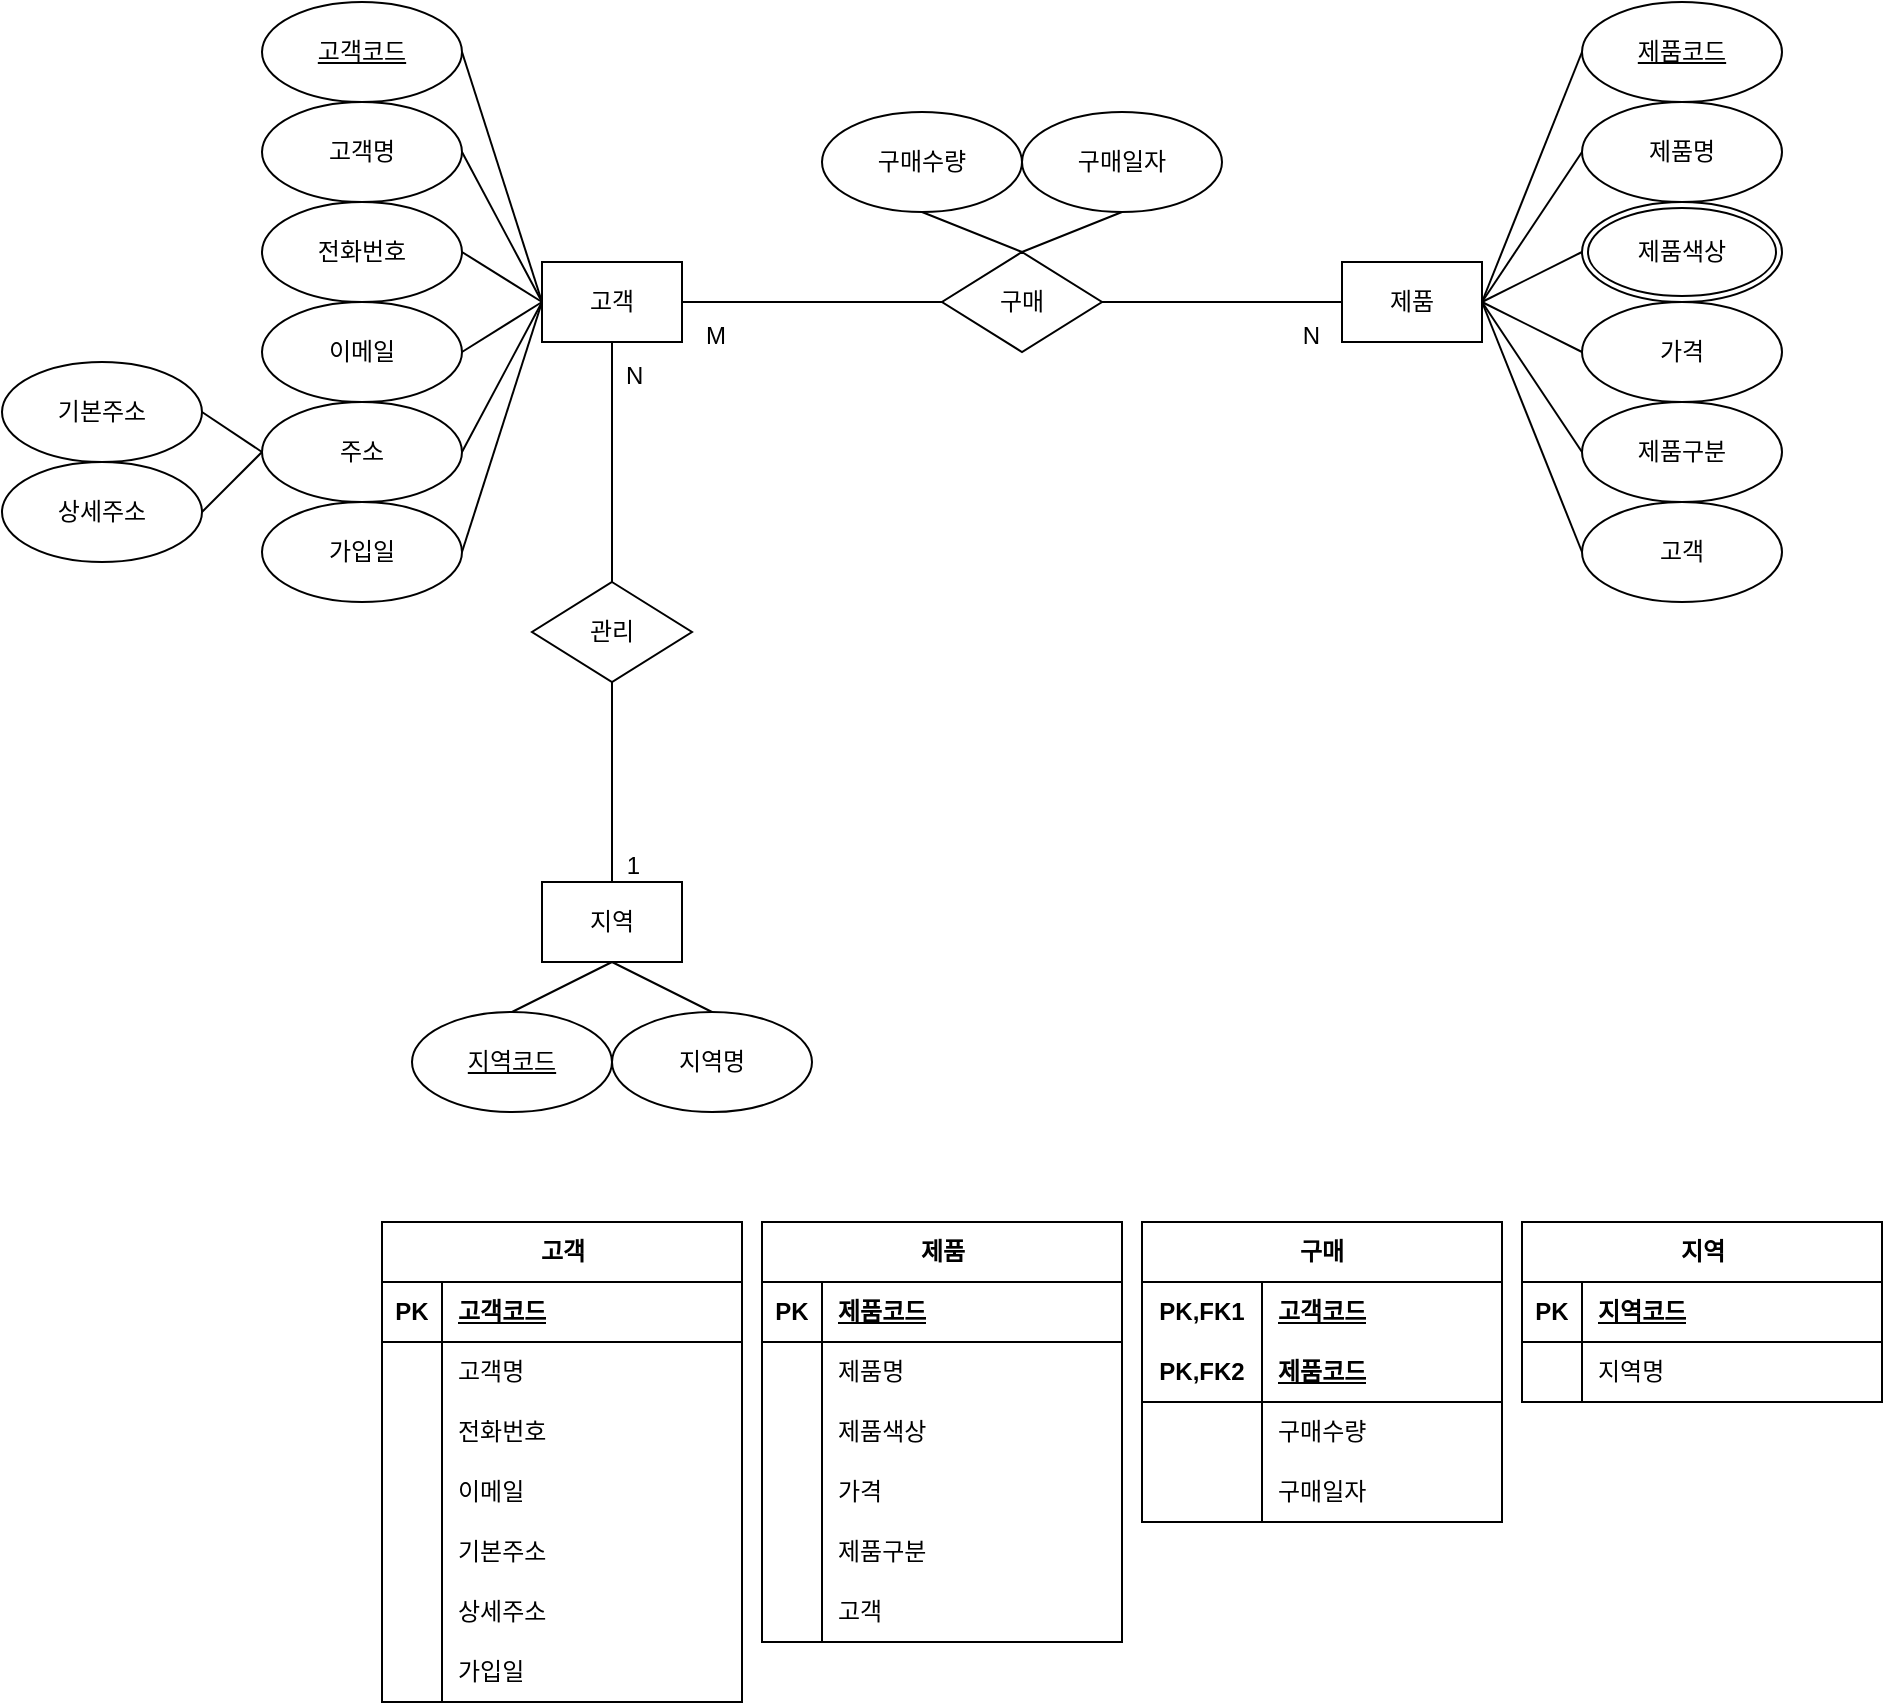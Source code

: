 <mxfile version="22.1.16" type="github">
  <diagram name="페이지-1" id="BGNcM_PZ6w7HkBIBmL-b">
    <mxGraphModel dx="1426" dy="793" grid="1" gridSize="10" guides="1" tooltips="1" connect="1" arrows="1" fold="1" page="1" pageScale="1" pageWidth="827" pageHeight="1169" math="0" shadow="0">
      <root>
        <mxCell id="0" />
        <mxCell id="1" parent="0" />
        <mxCell id="1nU7kdwLqWXRDg3xbZw1-1" value="고객" style="rounded=0;whiteSpace=wrap;html=1;" parent="1" vertex="1">
          <mxGeometry x="320" y="440" width="70" height="40" as="geometry" />
        </mxCell>
        <mxCell id="1nU7kdwLqWXRDg3xbZw1-4" value="제품" style="rounded=0;whiteSpace=wrap;html=1;" parent="1" vertex="1">
          <mxGeometry x="720" y="440" width="70" height="40" as="geometry" />
        </mxCell>
        <mxCell id="1nU7kdwLqWXRDg3xbZw1-5" value="지역" style="rounded=0;whiteSpace=wrap;html=1;" parent="1" vertex="1">
          <mxGeometry x="320" y="750" width="70" height="40" as="geometry" />
        </mxCell>
        <mxCell id="1nU7kdwLqWXRDg3xbZw1-6" value="지역명" style="ellipse;whiteSpace=wrap;html=1;" parent="1" vertex="1">
          <mxGeometry x="355" y="815" width="100" height="50" as="geometry" />
        </mxCell>
        <mxCell id="1nU7kdwLqWXRDg3xbZw1-9" value="고객명" style="ellipse;whiteSpace=wrap;html=1;" parent="1" vertex="1">
          <mxGeometry x="180" y="360" width="100" height="50" as="geometry" />
        </mxCell>
        <mxCell id="1nU7kdwLqWXRDg3xbZw1-10" value="전화번호" style="ellipse;whiteSpace=wrap;html=1;" parent="1" vertex="1">
          <mxGeometry x="180" y="410" width="100" height="50" as="geometry" />
        </mxCell>
        <mxCell id="1nU7kdwLqWXRDg3xbZw1-11" value="이메일" style="ellipse;whiteSpace=wrap;html=1;" parent="1" vertex="1">
          <mxGeometry x="180" y="460" width="100" height="50" as="geometry" />
        </mxCell>
        <mxCell id="1nU7kdwLqWXRDg3xbZw1-13" value="기본주소" style="ellipse;whiteSpace=wrap;html=1;" parent="1" vertex="1">
          <mxGeometry x="50" y="490" width="100" height="50" as="geometry" />
        </mxCell>
        <mxCell id="1nU7kdwLqWXRDg3xbZw1-14" value="가입일" style="ellipse;whiteSpace=wrap;html=1;" parent="1" vertex="1">
          <mxGeometry x="180" y="560" width="100" height="50" as="geometry" />
        </mxCell>
        <mxCell id="1nU7kdwLqWXRDg3xbZw1-15" value="구매수량" style="ellipse;whiteSpace=wrap;html=1;" parent="1" vertex="1">
          <mxGeometry x="460" y="365" width="100" height="50" as="geometry" />
        </mxCell>
        <mxCell id="1nU7kdwLqWXRDg3xbZw1-16" value="구매일자" style="ellipse;whiteSpace=wrap;html=1;" parent="1" vertex="1">
          <mxGeometry x="560" y="365" width="100" height="50" as="geometry" />
        </mxCell>
        <mxCell id="1nU7kdwLqWXRDg3xbZw1-18" value="가격" style="ellipse;whiteSpace=wrap;html=1;" parent="1" vertex="1">
          <mxGeometry x="840" y="460" width="100" height="50" as="geometry" />
        </mxCell>
        <mxCell id="1nU7kdwLqWXRDg3xbZw1-19" value="구매" style="rhombus;whiteSpace=wrap;html=1;" parent="1" vertex="1">
          <mxGeometry x="520" y="435" width="80" height="50" as="geometry" />
        </mxCell>
        <mxCell id="1nU7kdwLqWXRDg3xbZw1-21" value="제품명" style="ellipse;whiteSpace=wrap;html=1;" parent="1" vertex="1">
          <mxGeometry x="840" y="360" width="100" height="50" as="geometry" />
        </mxCell>
        <mxCell id="1nU7kdwLqWXRDg3xbZw1-24" value="" style="endArrow=none;html=1;rounded=0;exitX=1;exitY=0.5;exitDx=0;exitDy=0;entryX=0;entryY=0.5;entryDx=0;entryDy=0;" parent="1" source="1nU7kdwLqWXRDg3xbZw1-58" target="1nU7kdwLqWXRDg3xbZw1-1" edge="1">
          <mxGeometry relative="1" as="geometry">
            <mxPoint x="310" y="370" as="sourcePoint" />
            <mxPoint x="470" y="370" as="targetPoint" />
          </mxGeometry>
        </mxCell>
        <mxCell id="1nU7kdwLqWXRDg3xbZw1-25" value="" style="endArrow=none;html=1;rounded=0;exitX=1;exitY=0.5;exitDx=0;exitDy=0;entryX=0;entryY=0.5;entryDx=0;entryDy=0;" parent="1" source="1nU7kdwLqWXRDg3xbZw1-9" target="1nU7kdwLqWXRDg3xbZw1-1" edge="1">
          <mxGeometry relative="1" as="geometry">
            <mxPoint x="300" y="435" as="sourcePoint" />
            <mxPoint x="385" y="565" as="targetPoint" />
          </mxGeometry>
        </mxCell>
        <mxCell id="1nU7kdwLqWXRDg3xbZw1-26" value="" style="endArrow=none;html=1;rounded=0;exitX=1;exitY=0.5;exitDx=0;exitDy=0;entryX=0;entryY=0.5;entryDx=0;entryDy=0;" parent="1" source="1nU7kdwLqWXRDg3xbZw1-10" target="1nU7kdwLqWXRDg3xbZw1-1" edge="1">
          <mxGeometry relative="1" as="geometry">
            <mxPoint x="300" y="545" as="sourcePoint" />
            <mxPoint x="385" y="675" as="targetPoint" />
          </mxGeometry>
        </mxCell>
        <mxCell id="1nU7kdwLqWXRDg3xbZw1-27" value="" style="endArrow=none;html=1;rounded=0;exitX=1;exitY=0.5;exitDx=0;exitDy=0;entryX=0;entryY=0.5;entryDx=0;entryDy=0;" parent="1" source="1nU7kdwLqWXRDg3xbZw1-14" target="1nU7kdwLqWXRDg3xbZw1-1" edge="1">
          <mxGeometry relative="1" as="geometry">
            <mxPoint x="200" y="670" as="sourcePoint" />
            <mxPoint x="285" y="800" as="targetPoint" />
          </mxGeometry>
        </mxCell>
        <mxCell id="1nU7kdwLqWXRDg3xbZw1-28" value="" style="endArrow=none;html=1;rounded=0;exitX=1;exitY=0.5;exitDx=0;exitDy=0;entryX=0;entryY=0.5;entryDx=0;entryDy=0;" parent="1" source="1nU7kdwLqWXRDg3xbZw1-11" target="1nU7kdwLqWXRDg3xbZw1-1" edge="1">
          <mxGeometry relative="1" as="geometry">
            <mxPoint x="310" y="585" as="sourcePoint" />
            <mxPoint x="395" y="715" as="targetPoint" />
          </mxGeometry>
        </mxCell>
        <mxCell id="1nU7kdwLqWXRDg3xbZw1-29" value="" style="endArrow=none;html=1;rounded=0;exitX=1;exitY=0.5;exitDx=0;exitDy=0;entryX=0;entryY=0.5;entryDx=0;entryDy=0;" parent="1" source="1nU7kdwLqWXRDg3xbZw1-64" target="1nU7kdwLqWXRDg3xbZw1-1" edge="1">
          <mxGeometry relative="1" as="geometry">
            <mxPoint x="280" y="555" as="sourcePoint" />
            <mxPoint x="370" y="780" as="targetPoint" />
          </mxGeometry>
        </mxCell>
        <mxCell id="1nU7kdwLqWXRDg3xbZw1-31" value="" style="endArrow=none;html=1;rounded=0;exitX=0.5;exitY=1;exitDx=0;exitDy=0;entryX=0.5;entryY=0;entryDx=0;entryDy=0;" parent="1" source="1nU7kdwLqWXRDg3xbZw1-5" target="1nU7kdwLqWXRDg3xbZw1-60" edge="1">
          <mxGeometry relative="1" as="geometry">
            <mxPoint x="325" y="810" as="sourcePoint" />
            <mxPoint x="305" y="815" as="targetPoint" />
          </mxGeometry>
        </mxCell>
        <mxCell id="1nU7kdwLqWXRDg3xbZw1-32" value="" style="endArrow=none;html=1;rounded=0;exitX=1;exitY=0.5;exitDx=0;exitDy=0;entryX=0;entryY=0.5;entryDx=0;entryDy=0;" parent="1" source="1nU7kdwLqWXRDg3xbZw1-42" target="1nU7kdwLqWXRDg3xbZw1-64" edge="1">
          <mxGeometry relative="1" as="geometry">
            <mxPoint x="280" y="650" as="sourcePoint" />
            <mxPoint x="180" y="535" as="targetPoint" />
          </mxGeometry>
        </mxCell>
        <mxCell id="1nU7kdwLqWXRDg3xbZw1-33" value="" style="endArrow=none;html=1;rounded=0;exitX=0.5;exitY=1;exitDx=0;exitDy=0;entryX=0.5;entryY=0;entryDx=0;entryDy=0;" parent="1" source="1nU7kdwLqWXRDg3xbZw1-5" target="1nU7kdwLqWXRDg3xbZw1-6" edge="1">
          <mxGeometry relative="1" as="geometry">
            <mxPoint x="325" y="810" as="sourcePoint" />
            <mxPoint x="335" y="1030" as="targetPoint" />
          </mxGeometry>
        </mxCell>
        <mxCell id="1nU7kdwLqWXRDg3xbZw1-34" value="" style="endArrow=none;html=1;rounded=0;exitX=1;exitY=0.5;exitDx=0;exitDy=0;entryX=0;entryY=0.5;entryDx=0;entryDy=0;" parent="1" source="1nU7kdwLqWXRDg3xbZw1-4" target="1nU7kdwLqWXRDg3xbZw1-61" edge="1">
          <mxGeometry relative="1" as="geometry">
            <mxPoint x="620" y="695" as="sourcePoint" />
            <mxPoint x="840" y="385" as="targetPoint" />
          </mxGeometry>
        </mxCell>
        <mxCell id="1nU7kdwLqWXRDg3xbZw1-35" value="" style="endArrow=none;html=1;rounded=0;exitX=0;exitY=0.5;exitDx=0;exitDy=0;entryX=1;entryY=0.5;entryDx=0;entryDy=0;" parent="1" source="1nU7kdwLqWXRDg3xbZw1-18" target="1nU7kdwLqWXRDg3xbZw1-4" edge="1">
          <mxGeometry relative="1" as="geometry">
            <mxPoint x="665" y="695" as="sourcePoint" />
            <mxPoint x="750" y="825" as="targetPoint" />
          </mxGeometry>
        </mxCell>
        <mxCell id="1nU7kdwLqWXRDg3xbZw1-36" value="" style="endArrow=none;html=1;rounded=0;exitX=1;exitY=0.5;exitDx=0;exitDy=0;entryX=0;entryY=0.5;entryDx=0;entryDy=0;" parent="1" source="1nU7kdwLqWXRDg3xbZw1-4" target="1nU7kdwLqWXRDg3xbZw1-81" edge="1">
          <mxGeometry relative="1" as="geometry">
            <mxPoint x="630" y="705" as="sourcePoint" />
            <mxPoint x="840" y="435" as="targetPoint" />
          </mxGeometry>
        </mxCell>
        <mxCell id="1nU7kdwLqWXRDg3xbZw1-37" value="" style="endArrow=none;html=1;rounded=0;exitX=1;exitY=0.5;exitDx=0;exitDy=0;entryX=0;entryY=0.5;entryDx=0;entryDy=0;" parent="1" source="1nU7kdwLqWXRDg3xbZw1-4" target="1nU7kdwLqWXRDg3xbZw1-21" edge="1">
          <mxGeometry relative="1" as="geometry">
            <mxPoint x="630" y="705" as="sourcePoint" />
            <mxPoint x="715" y="835" as="targetPoint" />
          </mxGeometry>
        </mxCell>
        <mxCell id="1nU7kdwLqWXRDg3xbZw1-38" value="" style="endArrow=none;html=1;rounded=0;exitX=0.5;exitY=1;exitDx=0;exitDy=0;entryX=0.5;entryY=0;entryDx=0;entryDy=0;" parent="1" source="1nU7kdwLqWXRDg3xbZw1-16" target="1nU7kdwLqWXRDg3xbZw1-19" edge="1">
          <mxGeometry relative="1" as="geometry">
            <mxPoint x="380" y="755" as="sourcePoint" />
            <mxPoint x="465" y="885" as="targetPoint" />
          </mxGeometry>
        </mxCell>
        <mxCell id="1nU7kdwLqWXRDg3xbZw1-39" value="" style="endArrow=none;html=1;rounded=0;exitX=0.5;exitY=1;exitDx=0;exitDy=0;entryX=0.5;entryY=0;entryDx=0;entryDy=0;" parent="1" source="1nU7kdwLqWXRDg3xbZw1-15" target="1nU7kdwLqWXRDg3xbZw1-19" edge="1">
          <mxGeometry relative="1" as="geometry">
            <mxPoint x="390" y="765" as="sourcePoint" />
            <mxPoint x="475" y="895" as="targetPoint" />
          </mxGeometry>
        </mxCell>
        <mxCell id="1nU7kdwLqWXRDg3xbZw1-42" value="상세주소" style="ellipse;whiteSpace=wrap;html=1;" parent="1" vertex="1">
          <mxGeometry x="50" y="540" width="100" height="50" as="geometry" />
        </mxCell>
        <mxCell id="1nU7kdwLqWXRDg3xbZw1-43" value="" style="endArrow=none;html=1;rounded=0;exitX=1;exitY=0.5;exitDx=0;exitDy=0;entryX=0;entryY=0.5;entryDx=0;entryDy=0;" parent="1" source="1nU7kdwLqWXRDg3xbZw1-13" target="1nU7kdwLqWXRDg3xbZw1-64" edge="1">
          <mxGeometry relative="1" as="geometry">
            <mxPoint x="290" y="660" as="sourcePoint" />
            <mxPoint x="180" y="535" as="targetPoint" />
          </mxGeometry>
        </mxCell>
        <mxCell id="1nU7kdwLqWXRDg3xbZw1-51" value="" style="endArrow=none;html=1;rounded=0;entryX=0.5;entryY=0;entryDx=0;entryDy=0;exitX=0.5;exitY=1;exitDx=0;exitDy=0;" parent="1" source="1nU7kdwLqWXRDg3xbZw1-1" target="1nU7kdwLqWXRDg3xbZw1-73" edge="1">
          <mxGeometry relative="1" as="geometry">
            <mxPoint x="355" y="530" as="sourcePoint" />
            <mxPoint x="480" y="470" as="targetPoint" />
          </mxGeometry>
        </mxCell>
        <mxCell id="1nU7kdwLqWXRDg3xbZw1-52" value="N" style="resizable=0;html=1;whiteSpace=wrap;align=left;verticalAlign=bottom;" parent="1nU7kdwLqWXRDg3xbZw1-51" connectable="0" vertex="1">
          <mxGeometry x="-1" relative="1" as="geometry">
            <mxPoint x="5" y="25" as="offset" />
          </mxGeometry>
        </mxCell>
        <mxCell id="1nU7kdwLqWXRDg3xbZw1-58" value="고객코드" style="ellipse;whiteSpace=wrap;html=1;align=center;fontStyle=4;" parent="1" vertex="1">
          <mxGeometry x="180" y="310" width="100" height="50" as="geometry" />
        </mxCell>
        <mxCell id="1nU7kdwLqWXRDg3xbZw1-60" value="지역코드" style="ellipse;whiteSpace=wrap;html=1;align=center;fontStyle=4;" parent="1" vertex="1">
          <mxGeometry x="255" y="815" width="100" height="50" as="geometry" />
        </mxCell>
        <mxCell id="1nU7kdwLqWXRDg3xbZw1-61" value="제품코드" style="ellipse;whiteSpace=wrap;html=1;align=center;fontStyle=4;" parent="1" vertex="1">
          <mxGeometry x="840" y="310" width="100" height="50" as="geometry" />
        </mxCell>
        <mxCell id="1nU7kdwLqWXRDg3xbZw1-64" value="주소" style="ellipse;whiteSpace=wrap;html=1;" parent="1" vertex="1">
          <mxGeometry x="180" y="510" width="100" height="50" as="geometry" />
        </mxCell>
        <mxCell id="1nU7kdwLqWXRDg3xbZw1-65" value="" style="endArrow=none;html=1;rounded=0;entryX=1;entryY=0.5;entryDx=0;entryDy=0;exitX=0;exitY=0.5;exitDx=0;exitDy=0;" parent="1" source="1nU7kdwLqWXRDg3xbZw1-19" target="1nU7kdwLqWXRDg3xbZw1-1" edge="1">
          <mxGeometry relative="1" as="geometry">
            <mxPoint x="334" y="350" as="sourcePoint" />
            <mxPoint x="494" y="350" as="targetPoint" />
          </mxGeometry>
        </mxCell>
        <mxCell id="1nU7kdwLqWXRDg3xbZw1-66" value="M" style="resizable=0;html=1;whiteSpace=wrap;align=left;verticalAlign=bottom;" parent="1nU7kdwLqWXRDg3xbZw1-65" connectable="0" vertex="1">
          <mxGeometry x="-1" relative="1" as="geometry">
            <mxPoint x="-120" y="25" as="offset" />
          </mxGeometry>
        </mxCell>
        <mxCell id="1nU7kdwLqWXRDg3xbZw1-68" value="" style="endArrow=none;html=1;rounded=0;entryX=1;entryY=0.5;entryDx=0;entryDy=0;exitX=0;exitY=0.5;exitDx=0;exitDy=0;" parent="1" source="1nU7kdwLqWXRDg3xbZw1-4" target="1nU7kdwLqWXRDg3xbZw1-19" edge="1">
          <mxGeometry relative="1" as="geometry">
            <mxPoint x="370" y="420" as="sourcePoint" />
            <mxPoint x="530" y="420" as="targetPoint" />
          </mxGeometry>
        </mxCell>
        <mxCell id="1nU7kdwLqWXRDg3xbZw1-70" value="N" style="resizable=0;html=1;whiteSpace=wrap;align=right;verticalAlign=bottom;" parent="1nU7kdwLqWXRDg3xbZw1-68" connectable="0" vertex="1">
          <mxGeometry x="1" relative="1" as="geometry">
            <mxPoint x="110" y="25" as="offset" />
          </mxGeometry>
        </mxCell>
        <mxCell id="1nU7kdwLqWXRDg3xbZw1-73" value="관리" style="rhombus;whiteSpace=wrap;html=1;" parent="1" vertex="1">
          <mxGeometry x="315" y="600" width="80" height="50" as="geometry" />
        </mxCell>
        <mxCell id="1nU7kdwLqWXRDg3xbZw1-74" value="" style="endArrow=none;html=1;rounded=0;entryX=0.5;entryY=0;entryDx=0;entryDy=0;exitX=0.5;exitY=1;exitDx=0;exitDy=0;" parent="1" source="1nU7kdwLqWXRDg3xbZw1-73" target="1nU7kdwLqWXRDg3xbZw1-5" edge="1">
          <mxGeometry relative="1" as="geometry">
            <mxPoint x="360" y="490" as="sourcePoint" />
            <mxPoint x="445" y="580" as="targetPoint" />
          </mxGeometry>
        </mxCell>
        <mxCell id="1nU7kdwLqWXRDg3xbZw1-76" value="1" style="resizable=0;html=1;whiteSpace=wrap;align=right;verticalAlign=bottom;" parent="1nU7kdwLqWXRDg3xbZw1-74" connectable="0" vertex="1">
          <mxGeometry x="1" relative="1" as="geometry">
            <mxPoint x="15" as="offset" />
          </mxGeometry>
        </mxCell>
        <mxCell id="1nU7kdwLqWXRDg3xbZw1-77" value="제품구분" style="ellipse;whiteSpace=wrap;html=1;" parent="1" vertex="1">
          <mxGeometry x="840" y="510" width="100" height="50" as="geometry" />
        </mxCell>
        <mxCell id="1nU7kdwLqWXRDg3xbZw1-78" value="고객" style="ellipse;whiteSpace=wrap;html=1;" parent="1" vertex="1">
          <mxGeometry x="840" y="560" width="100" height="50" as="geometry" />
        </mxCell>
        <mxCell id="1nU7kdwLqWXRDg3xbZw1-79" value="" style="endArrow=none;html=1;rounded=0;exitX=1;exitY=0.5;exitDx=0;exitDy=0;entryX=0;entryY=0.5;entryDx=0;entryDy=0;" parent="1" source="1nU7kdwLqWXRDg3xbZw1-4" target="1nU7kdwLqWXRDg3xbZw1-77" edge="1">
          <mxGeometry relative="1" as="geometry">
            <mxPoint x="850" y="545" as="sourcePoint" />
            <mxPoint x="800" y="470" as="targetPoint" />
          </mxGeometry>
        </mxCell>
        <mxCell id="1nU7kdwLqWXRDg3xbZw1-80" value="" style="endArrow=none;html=1;rounded=0;exitX=1;exitY=0.5;exitDx=0;exitDy=0;entryX=0;entryY=0.5;entryDx=0;entryDy=0;" parent="1" source="1nU7kdwLqWXRDg3xbZw1-4" target="1nU7kdwLqWXRDg3xbZw1-78" edge="1">
          <mxGeometry relative="1" as="geometry">
            <mxPoint x="800" y="470" as="sourcePoint" />
            <mxPoint x="850" y="595" as="targetPoint" />
          </mxGeometry>
        </mxCell>
        <mxCell id="1nU7kdwLqWXRDg3xbZw1-81" value="제품색상" style="ellipse;shape=doubleEllipse;margin=3;whiteSpace=wrap;html=1;align=center;" parent="1" vertex="1">
          <mxGeometry x="840" y="410" width="100" height="50" as="geometry" />
        </mxCell>
        <mxCell id="N8x8niKSiC8VCy3yFIy6-1" value="고객" style="shape=table;startSize=30;container=1;collapsible=1;childLayout=tableLayout;fixedRows=1;rowLines=0;fontStyle=1;align=center;resizeLast=1;html=1;" vertex="1" parent="1">
          <mxGeometry x="240" y="920" width="180" height="240" as="geometry" />
        </mxCell>
        <mxCell id="N8x8niKSiC8VCy3yFIy6-2" value="" style="shape=tableRow;horizontal=0;startSize=0;swimlaneHead=0;swimlaneBody=0;fillColor=none;collapsible=0;dropTarget=0;points=[[0,0.5],[1,0.5]];portConstraint=eastwest;top=0;left=0;right=0;bottom=1;" vertex="1" parent="N8x8niKSiC8VCy3yFIy6-1">
          <mxGeometry y="30" width="180" height="30" as="geometry" />
        </mxCell>
        <mxCell id="N8x8niKSiC8VCy3yFIy6-3" value="PK" style="shape=partialRectangle;connectable=0;fillColor=none;top=0;left=0;bottom=0;right=0;fontStyle=1;overflow=hidden;whiteSpace=wrap;html=1;" vertex="1" parent="N8x8niKSiC8VCy3yFIy6-2">
          <mxGeometry width="30" height="30" as="geometry">
            <mxRectangle width="30" height="30" as="alternateBounds" />
          </mxGeometry>
        </mxCell>
        <mxCell id="N8x8niKSiC8VCy3yFIy6-4" value="고객코드" style="shape=partialRectangle;connectable=0;fillColor=none;top=0;left=0;bottom=0;right=0;align=left;spacingLeft=6;fontStyle=5;overflow=hidden;whiteSpace=wrap;html=1;" vertex="1" parent="N8x8niKSiC8VCy3yFIy6-2">
          <mxGeometry x="30" width="150" height="30" as="geometry">
            <mxRectangle width="150" height="30" as="alternateBounds" />
          </mxGeometry>
        </mxCell>
        <mxCell id="N8x8niKSiC8VCy3yFIy6-5" value="" style="shape=tableRow;horizontal=0;startSize=0;swimlaneHead=0;swimlaneBody=0;fillColor=none;collapsible=0;dropTarget=0;points=[[0,0.5],[1,0.5]];portConstraint=eastwest;top=0;left=0;right=0;bottom=0;" vertex="1" parent="N8x8niKSiC8VCy3yFIy6-1">
          <mxGeometry y="60" width="180" height="30" as="geometry" />
        </mxCell>
        <mxCell id="N8x8niKSiC8VCy3yFIy6-6" value="" style="shape=partialRectangle;connectable=0;fillColor=none;top=0;left=0;bottom=0;right=0;editable=1;overflow=hidden;whiteSpace=wrap;html=1;" vertex="1" parent="N8x8niKSiC8VCy3yFIy6-5">
          <mxGeometry width="30" height="30" as="geometry">
            <mxRectangle width="30" height="30" as="alternateBounds" />
          </mxGeometry>
        </mxCell>
        <mxCell id="N8x8niKSiC8VCy3yFIy6-7" value="고객명" style="shape=partialRectangle;connectable=0;fillColor=none;top=0;left=0;bottom=0;right=0;align=left;spacingLeft=6;overflow=hidden;whiteSpace=wrap;html=1;" vertex="1" parent="N8x8niKSiC8VCy3yFIy6-5">
          <mxGeometry x="30" width="150" height="30" as="geometry">
            <mxRectangle width="150" height="30" as="alternateBounds" />
          </mxGeometry>
        </mxCell>
        <mxCell id="N8x8niKSiC8VCy3yFIy6-8" value="" style="shape=tableRow;horizontal=0;startSize=0;swimlaneHead=0;swimlaneBody=0;fillColor=none;collapsible=0;dropTarget=0;points=[[0,0.5],[1,0.5]];portConstraint=eastwest;top=0;left=0;right=0;bottom=0;" vertex="1" parent="N8x8niKSiC8VCy3yFIy6-1">
          <mxGeometry y="90" width="180" height="30" as="geometry" />
        </mxCell>
        <mxCell id="N8x8niKSiC8VCy3yFIy6-9" value="" style="shape=partialRectangle;connectable=0;fillColor=none;top=0;left=0;bottom=0;right=0;editable=1;overflow=hidden;whiteSpace=wrap;html=1;" vertex="1" parent="N8x8niKSiC8VCy3yFIy6-8">
          <mxGeometry width="30" height="30" as="geometry">
            <mxRectangle width="30" height="30" as="alternateBounds" />
          </mxGeometry>
        </mxCell>
        <mxCell id="N8x8niKSiC8VCy3yFIy6-10" value="전화번호" style="shape=partialRectangle;connectable=0;fillColor=none;top=0;left=0;bottom=0;right=0;align=left;spacingLeft=6;overflow=hidden;whiteSpace=wrap;html=1;" vertex="1" parent="N8x8niKSiC8VCy3yFIy6-8">
          <mxGeometry x="30" width="150" height="30" as="geometry">
            <mxRectangle width="150" height="30" as="alternateBounds" />
          </mxGeometry>
        </mxCell>
        <mxCell id="N8x8niKSiC8VCy3yFIy6-11" value="" style="shape=tableRow;horizontal=0;startSize=0;swimlaneHead=0;swimlaneBody=0;fillColor=none;collapsible=0;dropTarget=0;points=[[0,0.5],[1,0.5]];portConstraint=eastwest;top=0;left=0;right=0;bottom=0;" vertex="1" parent="N8x8niKSiC8VCy3yFIy6-1">
          <mxGeometry y="120" width="180" height="30" as="geometry" />
        </mxCell>
        <mxCell id="N8x8niKSiC8VCy3yFIy6-12" value="" style="shape=partialRectangle;connectable=0;fillColor=none;top=0;left=0;bottom=0;right=0;editable=1;overflow=hidden;whiteSpace=wrap;html=1;" vertex="1" parent="N8x8niKSiC8VCy3yFIy6-11">
          <mxGeometry width="30" height="30" as="geometry">
            <mxRectangle width="30" height="30" as="alternateBounds" />
          </mxGeometry>
        </mxCell>
        <mxCell id="N8x8niKSiC8VCy3yFIy6-13" value="이메일" style="shape=partialRectangle;connectable=0;fillColor=none;top=0;left=0;bottom=0;right=0;align=left;spacingLeft=6;overflow=hidden;whiteSpace=wrap;html=1;" vertex="1" parent="N8x8niKSiC8VCy3yFIy6-11">
          <mxGeometry x="30" width="150" height="30" as="geometry">
            <mxRectangle width="150" height="30" as="alternateBounds" />
          </mxGeometry>
        </mxCell>
        <mxCell id="N8x8niKSiC8VCy3yFIy6-66" value="" style="shape=tableRow;horizontal=0;startSize=0;swimlaneHead=0;swimlaneBody=0;fillColor=none;collapsible=0;dropTarget=0;points=[[0,0.5],[1,0.5]];portConstraint=eastwest;top=0;left=0;right=0;bottom=0;" vertex="1" parent="N8x8niKSiC8VCy3yFIy6-1">
          <mxGeometry y="150" width="180" height="30" as="geometry" />
        </mxCell>
        <mxCell id="N8x8niKSiC8VCy3yFIy6-67" value="" style="shape=partialRectangle;connectable=0;fillColor=none;top=0;left=0;bottom=0;right=0;editable=1;overflow=hidden;whiteSpace=wrap;html=1;" vertex="1" parent="N8x8niKSiC8VCy3yFIy6-66">
          <mxGeometry width="30" height="30" as="geometry">
            <mxRectangle width="30" height="30" as="alternateBounds" />
          </mxGeometry>
        </mxCell>
        <mxCell id="N8x8niKSiC8VCy3yFIy6-68" value="기본주소" style="shape=partialRectangle;connectable=0;fillColor=none;top=0;left=0;bottom=0;right=0;align=left;spacingLeft=6;overflow=hidden;whiteSpace=wrap;html=1;" vertex="1" parent="N8x8niKSiC8VCy3yFIy6-66">
          <mxGeometry x="30" width="150" height="30" as="geometry">
            <mxRectangle width="150" height="30" as="alternateBounds" />
          </mxGeometry>
        </mxCell>
        <mxCell id="N8x8niKSiC8VCy3yFIy6-69" value="" style="shape=tableRow;horizontal=0;startSize=0;swimlaneHead=0;swimlaneBody=0;fillColor=none;collapsible=0;dropTarget=0;points=[[0,0.5],[1,0.5]];portConstraint=eastwest;top=0;left=0;right=0;bottom=0;" vertex="1" parent="N8x8niKSiC8VCy3yFIy6-1">
          <mxGeometry y="180" width="180" height="30" as="geometry" />
        </mxCell>
        <mxCell id="N8x8niKSiC8VCy3yFIy6-70" value="" style="shape=partialRectangle;connectable=0;fillColor=none;top=0;left=0;bottom=0;right=0;editable=1;overflow=hidden;whiteSpace=wrap;html=1;" vertex="1" parent="N8x8niKSiC8VCy3yFIy6-69">
          <mxGeometry width="30" height="30" as="geometry">
            <mxRectangle width="30" height="30" as="alternateBounds" />
          </mxGeometry>
        </mxCell>
        <mxCell id="N8x8niKSiC8VCy3yFIy6-71" value="상세주소" style="shape=partialRectangle;connectable=0;fillColor=none;top=0;left=0;bottom=0;right=0;align=left;spacingLeft=6;overflow=hidden;whiteSpace=wrap;html=1;" vertex="1" parent="N8x8niKSiC8VCy3yFIy6-69">
          <mxGeometry x="30" width="150" height="30" as="geometry">
            <mxRectangle width="150" height="30" as="alternateBounds" />
          </mxGeometry>
        </mxCell>
        <mxCell id="N8x8niKSiC8VCy3yFIy6-91" value="" style="shape=tableRow;horizontal=0;startSize=0;swimlaneHead=0;swimlaneBody=0;fillColor=none;collapsible=0;dropTarget=0;points=[[0,0.5],[1,0.5]];portConstraint=eastwest;top=0;left=0;right=0;bottom=0;" vertex="1" parent="N8x8niKSiC8VCy3yFIy6-1">
          <mxGeometry y="210" width="180" height="30" as="geometry" />
        </mxCell>
        <mxCell id="N8x8niKSiC8VCy3yFIy6-92" value="" style="shape=partialRectangle;connectable=0;fillColor=none;top=0;left=0;bottom=0;right=0;editable=1;overflow=hidden;whiteSpace=wrap;html=1;" vertex="1" parent="N8x8niKSiC8VCy3yFIy6-91">
          <mxGeometry width="30" height="30" as="geometry">
            <mxRectangle width="30" height="30" as="alternateBounds" />
          </mxGeometry>
        </mxCell>
        <mxCell id="N8x8niKSiC8VCy3yFIy6-93" value="가입일" style="shape=partialRectangle;connectable=0;fillColor=none;top=0;left=0;bottom=0;right=0;align=left;spacingLeft=6;overflow=hidden;whiteSpace=wrap;html=1;" vertex="1" parent="N8x8niKSiC8VCy3yFIy6-91">
          <mxGeometry x="30" width="150" height="30" as="geometry">
            <mxRectangle width="150" height="30" as="alternateBounds" />
          </mxGeometry>
        </mxCell>
        <mxCell id="N8x8niKSiC8VCy3yFIy6-14" value="제품" style="shape=table;startSize=30;container=1;collapsible=1;childLayout=tableLayout;fixedRows=1;rowLines=0;fontStyle=1;align=center;resizeLast=1;html=1;" vertex="1" parent="1">
          <mxGeometry x="430" y="920" width="180" height="210" as="geometry" />
        </mxCell>
        <mxCell id="N8x8niKSiC8VCy3yFIy6-15" value="" style="shape=tableRow;horizontal=0;startSize=0;swimlaneHead=0;swimlaneBody=0;fillColor=none;collapsible=0;dropTarget=0;points=[[0,0.5],[1,0.5]];portConstraint=eastwest;top=0;left=0;right=0;bottom=1;" vertex="1" parent="N8x8niKSiC8VCy3yFIy6-14">
          <mxGeometry y="30" width="180" height="30" as="geometry" />
        </mxCell>
        <mxCell id="N8x8niKSiC8VCy3yFIy6-16" value="PK" style="shape=partialRectangle;connectable=0;fillColor=none;top=0;left=0;bottom=0;right=0;fontStyle=1;overflow=hidden;whiteSpace=wrap;html=1;" vertex="1" parent="N8x8niKSiC8VCy3yFIy6-15">
          <mxGeometry width="30" height="30" as="geometry">
            <mxRectangle width="30" height="30" as="alternateBounds" />
          </mxGeometry>
        </mxCell>
        <mxCell id="N8x8niKSiC8VCy3yFIy6-17" value="제품코드" style="shape=partialRectangle;connectable=0;fillColor=none;top=0;left=0;bottom=0;right=0;align=left;spacingLeft=6;fontStyle=5;overflow=hidden;whiteSpace=wrap;html=1;" vertex="1" parent="N8x8niKSiC8VCy3yFIy6-15">
          <mxGeometry x="30" width="150" height="30" as="geometry">
            <mxRectangle width="150" height="30" as="alternateBounds" />
          </mxGeometry>
        </mxCell>
        <mxCell id="N8x8niKSiC8VCy3yFIy6-18" value="" style="shape=tableRow;horizontal=0;startSize=0;swimlaneHead=0;swimlaneBody=0;fillColor=none;collapsible=0;dropTarget=0;points=[[0,0.5],[1,0.5]];portConstraint=eastwest;top=0;left=0;right=0;bottom=0;" vertex="1" parent="N8x8niKSiC8VCy3yFIy6-14">
          <mxGeometry y="60" width="180" height="30" as="geometry" />
        </mxCell>
        <mxCell id="N8x8niKSiC8VCy3yFIy6-19" value="" style="shape=partialRectangle;connectable=0;fillColor=none;top=0;left=0;bottom=0;right=0;editable=1;overflow=hidden;whiteSpace=wrap;html=1;" vertex="1" parent="N8x8niKSiC8VCy3yFIy6-18">
          <mxGeometry width="30" height="30" as="geometry">
            <mxRectangle width="30" height="30" as="alternateBounds" />
          </mxGeometry>
        </mxCell>
        <mxCell id="N8x8niKSiC8VCy3yFIy6-20" value="제품명" style="shape=partialRectangle;connectable=0;fillColor=none;top=0;left=0;bottom=0;right=0;align=left;spacingLeft=6;overflow=hidden;whiteSpace=wrap;html=1;" vertex="1" parent="N8x8niKSiC8VCy3yFIy6-18">
          <mxGeometry x="30" width="150" height="30" as="geometry">
            <mxRectangle width="150" height="30" as="alternateBounds" />
          </mxGeometry>
        </mxCell>
        <mxCell id="N8x8niKSiC8VCy3yFIy6-21" value="" style="shape=tableRow;horizontal=0;startSize=0;swimlaneHead=0;swimlaneBody=0;fillColor=none;collapsible=0;dropTarget=0;points=[[0,0.5],[1,0.5]];portConstraint=eastwest;top=0;left=0;right=0;bottom=0;" vertex="1" parent="N8x8niKSiC8VCy3yFIy6-14">
          <mxGeometry y="90" width="180" height="30" as="geometry" />
        </mxCell>
        <mxCell id="N8x8niKSiC8VCy3yFIy6-22" value="" style="shape=partialRectangle;connectable=0;fillColor=none;top=0;left=0;bottom=0;right=0;editable=1;overflow=hidden;whiteSpace=wrap;html=1;" vertex="1" parent="N8x8niKSiC8VCy3yFIy6-21">
          <mxGeometry width="30" height="30" as="geometry">
            <mxRectangle width="30" height="30" as="alternateBounds" />
          </mxGeometry>
        </mxCell>
        <mxCell id="N8x8niKSiC8VCy3yFIy6-23" value="제품색상" style="shape=partialRectangle;connectable=0;fillColor=none;top=0;left=0;bottom=0;right=0;align=left;spacingLeft=6;overflow=hidden;whiteSpace=wrap;html=1;" vertex="1" parent="N8x8niKSiC8VCy3yFIy6-21">
          <mxGeometry x="30" width="150" height="30" as="geometry">
            <mxRectangle width="150" height="30" as="alternateBounds" />
          </mxGeometry>
        </mxCell>
        <mxCell id="N8x8niKSiC8VCy3yFIy6-24" value="" style="shape=tableRow;horizontal=0;startSize=0;swimlaneHead=0;swimlaneBody=0;fillColor=none;collapsible=0;dropTarget=0;points=[[0,0.5],[1,0.5]];portConstraint=eastwest;top=0;left=0;right=0;bottom=0;" vertex="1" parent="N8x8niKSiC8VCy3yFIy6-14">
          <mxGeometry y="120" width="180" height="30" as="geometry" />
        </mxCell>
        <mxCell id="N8x8niKSiC8VCy3yFIy6-25" value="" style="shape=partialRectangle;connectable=0;fillColor=none;top=0;left=0;bottom=0;right=0;editable=1;overflow=hidden;whiteSpace=wrap;html=1;" vertex="1" parent="N8x8niKSiC8VCy3yFIy6-24">
          <mxGeometry width="30" height="30" as="geometry">
            <mxRectangle width="30" height="30" as="alternateBounds" />
          </mxGeometry>
        </mxCell>
        <mxCell id="N8x8niKSiC8VCy3yFIy6-26" value="가격" style="shape=partialRectangle;connectable=0;fillColor=none;top=0;left=0;bottom=0;right=0;align=left;spacingLeft=6;overflow=hidden;whiteSpace=wrap;html=1;" vertex="1" parent="N8x8niKSiC8VCy3yFIy6-24">
          <mxGeometry x="30" width="150" height="30" as="geometry">
            <mxRectangle width="150" height="30" as="alternateBounds" />
          </mxGeometry>
        </mxCell>
        <mxCell id="N8x8niKSiC8VCy3yFIy6-85" value="" style="shape=tableRow;horizontal=0;startSize=0;swimlaneHead=0;swimlaneBody=0;fillColor=none;collapsible=0;dropTarget=0;points=[[0,0.5],[1,0.5]];portConstraint=eastwest;top=0;left=0;right=0;bottom=0;" vertex="1" parent="N8x8niKSiC8VCy3yFIy6-14">
          <mxGeometry y="150" width="180" height="30" as="geometry" />
        </mxCell>
        <mxCell id="N8x8niKSiC8VCy3yFIy6-86" value="" style="shape=partialRectangle;connectable=0;fillColor=none;top=0;left=0;bottom=0;right=0;editable=1;overflow=hidden;whiteSpace=wrap;html=1;" vertex="1" parent="N8x8niKSiC8VCy3yFIy6-85">
          <mxGeometry width="30" height="30" as="geometry">
            <mxRectangle width="30" height="30" as="alternateBounds" />
          </mxGeometry>
        </mxCell>
        <mxCell id="N8x8niKSiC8VCy3yFIy6-87" value="제품구분" style="shape=partialRectangle;connectable=0;fillColor=none;top=0;left=0;bottom=0;right=0;align=left;spacingLeft=6;overflow=hidden;whiteSpace=wrap;html=1;" vertex="1" parent="N8x8niKSiC8VCy3yFIy6-85">
          <mxGeometry x="30" width="150" height="30" as="geometry">
            <mxRectangle width="150" height="30" as="alternateBounds" />
          </mxGeometry>
        </mxCell>
        <mxCell id="N8x8niKSiC8VCy3yFIy6-88" value="" style="shape=tableRow;horizontal=0;startSize=0;swimlaneHead=0;swimlaneBody=0;fillColor=none;collapsible=0;dropTarget=0;points=[[0,0.5],[1,0.5]];portConstraint=eastwest;top=0;left=0;right=0;bottom=0;" vertex="1" parent="N8x8niKSiC8VCy3yFIy6-14">
          <mxGeometry y="180" width="180" height="30" as="geometry" />
        </mxCell>
        <mxCell id="N8x8niKSiC8VCy3yFIy6-89" value="" style="shape=partialRectangle;connectable=0;fillColor=none;top=0;left=0;bottom=0;right=0;editable=1;overflow=hidden;whiteSpace=wrap;html=1;" vertex="1" parent="N8x8niKSiC8VCy3yFIy6-88">
          <mxGeometry width="30" height="30" as="geometry">
            <mxRectangle width="30" height="30" as="alternateBounds" />
          </mxGeometry>
        </mxCell>
        <mxCell id="N8x8niKSiC8VCy3yFIy6-90" value="고객" style="shape=partialRectangle;connectable=0;fillColor=none;top=0;left=0;bottom=0;right=0;align=left;spacingLeft=6;overflow=hidden;whiteSpace=wrap;html=1;" vertex="1" parent="N8x8niKSiC8VCy3yFIy6-88">
          <mxGeometry x="30" width="150" height="30" as="geometry">
            <mxRectangle width="150" height="30" as="alternateBounds" />
          </mxGeometry>
        </mxCell>
        <mxCell id="N8x8niKSiC8VCy3yFIy6-53" value="지역" style="shape=table;startSize=30;container=1;collapsible=1;childLayout=tableLayout;fixedRows=1;rowLines=0;fontStyle=1;align=center;resizeLast=1;html=1;" vertex="1" parent="1">
          <mxGeometry x="810" y="920" width="180" height="90" as="geometry" />
        </mxCell>
        <mxCell id="N8x8niKSiC8VCy3yFIy6-54" value="" style="shape=tableRow;horizontal=0;startSize=0;swimlaneHead=0;swimlaneBody=0;fillColor=none;collapsible=0;dropTarget=0;points=[[0,0.5],[1,0.5]];portConstraint=eastwest;top=0;left=0;right=0;bottom=1;" vertex="1" parent="N8x8niKSiC8VCy3yFIy6-53">
          <mxGeometry y="30" width="180" height="30" as="geometry" />
        </mxCell>
        <mxCell id="N8x8niKSiC8VCy3yFIy6-55" value="PK" style="shape=partialRectangle;connectable=0;fillColor=none;top=0;left=0;bottom=0;right=0;fontStyle=1;overflow=hidden;whiteSpace=wrap;html=1;" vertex="1" parent="N8x8niKSiC8VCy3yFIy6-54">
          <mxGeometry width="30" height="30" as="geometry">
            <mxRectangle width="30" height="30" as="alternateBounds" />
          </mxGeometry>
        </mxCell>
        <mxCell id="N8x8niKSiC8VCy3yFIy6-56" value="지역코드" style="shape=partialRectangle;connectable=0;fillColor=none;top=0;left=0;bottom=0;right=0;align=left;spacingLeft=6;fontStyle=5;overflow=hidden;whiteSpace=wrap;html=1;" vertex="1" parent="N8x8niKSiC8VCy3yFIy6-54">
          <mxGeometry x="30" width="150" height="30" as="geometry">
            <mxRectangle width="150" height="30" as="alternateBounds" />
          </mxGeometry>
        </mxCell>
        <mxCell id="N8x8niKSiC8VCy3yFIy6-57" value="" style="shape=tableRow;horizontal=0;startSize=0;swimlaneHead=0;swimlaneBody=0;fillColor=none;collapsible=0;dropTarget=0;points=[[0,0.5],[1,0.5]];portConstraint=eastwest;top=0;left=0;right=0;bottom=0;" vertex="1" parent="N8x8niKSiC8VCy3yFIy6-53">
          <mxGeometry y="60" width="180" height="30" as="geometry" />
        </mxCell>
        <mxCell id="N8x8niKSiC8VCy3yFIy6-58" value="" style="shape=partialRectangle;connectable=0;fillColor=none;top=0;left=0;bottom=0;right=0;editable=1;overflow=hidden;whiteSpace=wrap;html=1;" vertex="1" parent="N8x8niKSiC8VCy3yFIy6-57">
          <mxGeometry width="30" height="30" as="geometry">
            <mxRectangle width="30" height="30" as="alternateBounds" />
          </mxGeometry>
        </mxCell>
        <mxCell id="N8x8niKSiC8VCy3yFIy6-59" value="지역명" style="shape=partialRectangle;connectable=0;fillColor=none;top=0;left=0;bottom=0;right=0;align=left;spacingLeft=6;overflow=hidden;whiteSpace=wrap;html=1;" vertex="1" parent="N8x8niKSiC8VCy3yFIy6-57">
          <mxGeometry x="30" width="150" height="30" as="geometry">
            <mxRectangle width="150" height="30" as="alternateBounds" />
          </mxGeometry>
        </mxCell>
        <mxCell id="N8x8niKSiC8VCy3yFIy6-94" value="구매" style="shape=table;startSize=30;container=1;collapsible=1;childLayout=tableLayout;fixedRows=1;rowLines=0;fontStyle=1;align=center;resizeLast=1;html=1;whiteSpace=wrap;" vertex="1" parent="1">
          <mxGeometry x="620" y="920" width="180" height="150" as="geometry" />
        </mxCell>
        <mxCell id="N8x8niKSiC8VCy3yFIy6-95" value="" style="shape=tableRow;horizontal=0;startSize=0;swimlaneHead=0;swimlaneBody=0;fillColor=none;collapsible=0;dropTarget=0;points=[[0,0.5],[1,0.5]];portConstraint=eastwest;top=0;left=0;right=0;bottom=0;html=1;" vertex="1" parent="N8x8niKSiC8VCy3yFIy6-94">
          <mxGeometry y="30" width="180" height="30" as="geometry" />
        </mxCell>
        <mxCell id="N8x8niKSiC8VCy3yFIy6-96" value="PK,FK1" style="shape=partialRectangle;connectable=0;fillColor=none;top=0;left=0;bottom=0;right=0;fontStyle=1;overflow=hidden;html=1;whiteSpace=wrap;" vertex="1" parent="N8x8niKSiC8VCy3yFIy6-95">
          <mxGeometry width="60" height="30" as="geometry">
            <mxRectangle width="60" height="30" as="alternateBounds" />
          </mxGeometry>
        </mxCell>
        <mxCell id="N8x8niKSiC8VCy3yFIy6-97" value="고객코드" style="shape=partialRectangle;connectable=0;fillColor=none;top=0;left=0;bottom=0;right=0;align=left;spacingLeft=6;fontStyle=5;overflow=hidden;html=1;whiteSpace=wrap;" vertex="1" parent="N8x8niKSiC8VCy3yFIy6-95">
          <mxGeometry x="60" width="120" height="30" as="geometry">
            <mxRectangle width="120" height="30" as="alternateBounds" />
          </mxGeometry>
        </mxCell>
        <mxCell id="N8x8niKSiC8VCy3yFIy6-98" value="" style="shape=tableRow;horizontal=0;startSize=0;swimlaneHead=0;swimlaneBody=0;fillColor=none;collapsible=0;dropTarget=0;points=[[0,0.5],[1,0.5]];portConstraint=eastwest;top=0;left=0;right=0;bottom=1;html=1;" vertex="1" parent="N8x8niKSiC8VCy3yFIy6-94">
          <mxGeometry y="60" width="180" height="30" as="geometry" />
        </mxCell>
        <mxCell id="N8x8niKSiC8VCy3yFIy6-99" value="PK,FK2" style="shape=partialRectangle;connectable=0;fillColor=none;top=0;left=0;bottom=0;right=0;fontStyle=1;overflow=hidden;html=1;whiteSpace=wrap;" vertex="1" parent="N8x8niKSiC8VCy3yFIy6-98">
          <mxGeometry width="60" height="30" as="geometry">
            <mxRectangle width="60" height="30" as="alternateBounds" />
          </mxGeometry>
        </mxCell>
        <mxCell id="N8x8niKSiC8VCy3yFIy6-100" value="제품코드" style="shape=partialRectangle;connectable=0;fillColor=none;top=0;left=0;bottom=0;right=0;align=left;spacingLeft=6;fontStyle=5;overflow=hidden;html=1;whiteSpace=wrap;" vertex="1" parent="N8x8niKSiC8VCy3yFIy6-98">
          <mxGeometry x="60" width="120" height="30" as="geometry">
            <mxRectangle width="120" height="30" as="alternateBounds" />
          </mxGeometry>
        </mxCell>
        <mxCell id="N8x8niKSiC8VCy3yFIy6-101" value="" style="shape=tableRow;horizontal=0;startSize=0;swimlaneHead=0;swimlaneBody=0;fillColor=none;collapsible=0;dropTarget=0;points=[[0,0.5],[1,0.5]];portConstraint=eastwest;top=0;left=0;right=0;bottom=0;html=1;" vertex="1" parent="N8x8niKSiC8VCy3yFIy6-94">
          <mxGeometry y="90" width="180" height="30" as="geometry" />
        </mxCell>
        <mxCell id="N8x8niKSiC8VCy3yFIy6-102" value="" style="shape=partialRectangle;connectable=0;fillColor=none;top=0;left=0;bottom=0;right=0;editable=1;overflow=hidden;html=1;whiteSpace=wrap;" vertex="1" parent="N8x8niKSiC8VCy3yFIy6-101">
          <mxGeometry width="60" height="30" as="geometry">
            <mxRectangle width="60" height="30" as="alternateBounds" />
          </mxGeometry>
        </mxCell>
        <mxCell id="N8x8niKSiC8VCy3yFIy6-103" value="구매수량" style="shape=partialRectangle;connectable=0;fillColor=none;top=0;left=0;bottom=0;right=0;align=left;spacingLeft=6;overflow=hidden;html=1;whiteSpace=wrap;" vertex="1" parent="N8x8niKSiC8VCy3yFIy6-101">
          <mxGeometry x="60" width="120" height="30" as="geometry">
            <mxRectangle width="120" height="30" as="alternateBounds" />
          </mxGeometry>
        </mxCell>
        <mxCell id="N8x8niKSiC8VCy3yFIy6-104" value="" style="shape=tableRow;horizontal=0;startSize=0;swimlaneHead=0;swimlaneBody=0;fillColor=none;collapsible=0;dropTarget=0;points=[[0,0.5],[1,0.5]];portConstraint=eastwest;top=0;left=0;right=0;bottom=0;html=1;" vertex="1" parent="N8x8niKSiC8VCy3yFIy6-94">
          <mxGeometry y="120" width="180" height="30" as="geometry" />
        </mxCell>
        <mxCell id="N8x8niKSiC8VCy3yFIy6-105" value="" style="shape=partialRectangle;connectable=0;fillColor=none;top=0;left=0;bottom=0;right=0;editable=1;overflow=hidden;html=1;whiteSpace=wrap;" vertex="1" parent="N8x8niKSiC8VCy3yFIy6-104">
          <mxGeometry width="60" height="30" as="geometry">
            <mxRectangle width="60" height="30" as="alternateBounds" />
          </mxGeometry>
        </mxCell>
        <mxCell id="N8x8niKSiC8VCy3yFIy6-106" value="구매일자" style="shape=partialRectangle;connectable=0;fillColor=none;top=0;left=0;bottom=0;right=0;align=left;spacingLeft=6;overflow=hidden;html=1;whiteSpace=wrap;" vertex="1" parent="N8x8niKSiC8VCy3yFIy6-104">
          <mxGeometry x="60" width="120" height="30" as="geometry">
            <mxRectangle width="120" height="30" as="alternateBounds" />
          </mxGeometry>
        </mxCell>
      </root>
    </mxGraphModel>
  </diagram>
</mxfile>
